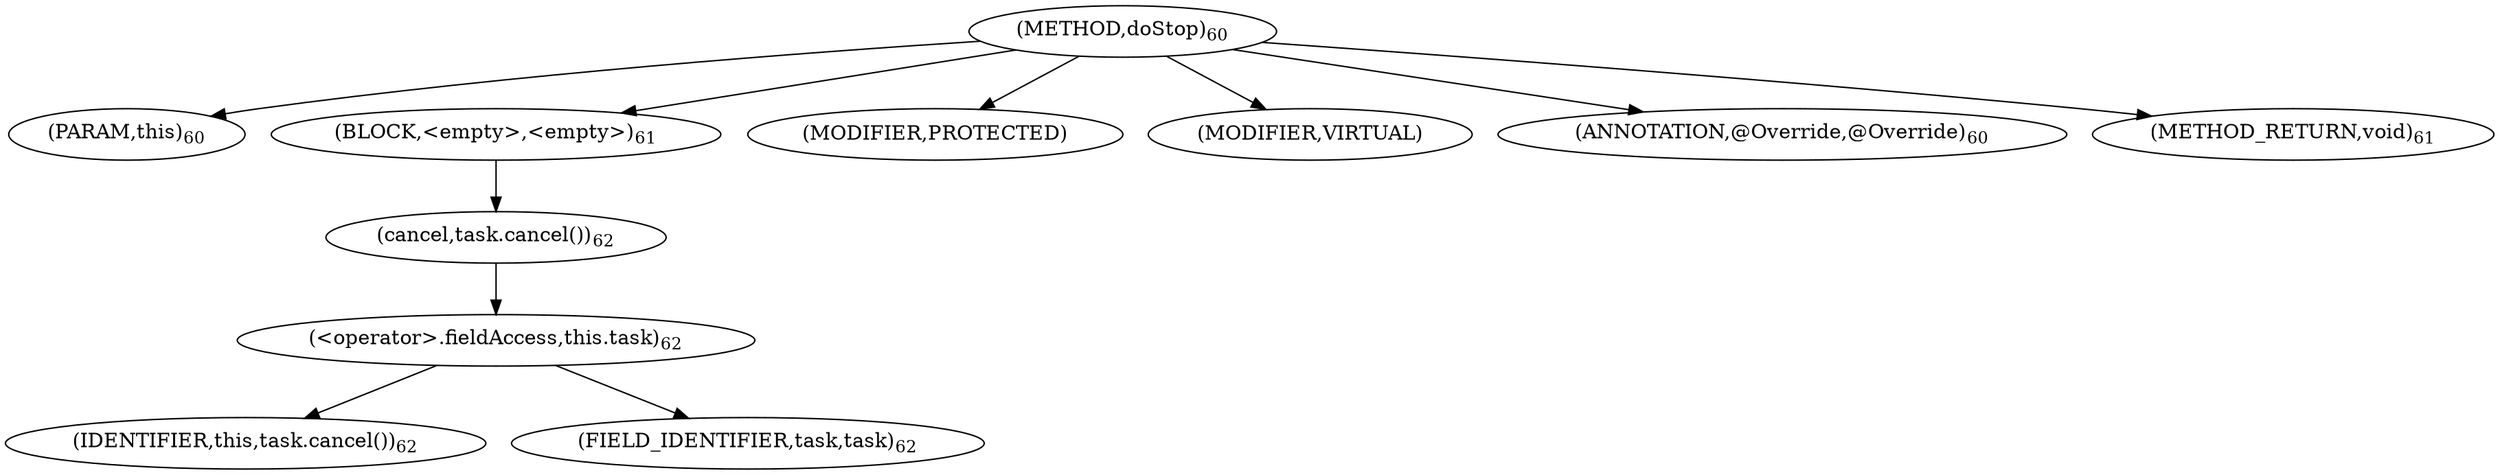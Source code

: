 digraph "doStop" {  
"66" [label = <(METHOD,doStop)<SUB>60</SUB>> ]
"67" [label = <(PARAM,this)<SUB>60</SUB>> ]
"68" [label = <(BLOCK,&lt;empty&gt;,&lt;empty&gt;)<SUB>61</SUB>> ]
"69" [label = <(cancel,task.cancel())<SUB>62</SUB>> ]
"70" [label = <(&lt;operator&gt;.fieldAccess,this.task)<SUB>62</SUB>> ]
"71" [label = <(IDENTIFIER,this,task.cancel())<SUB>62</SUB>> ]
"72" [label = <(FIELD_IDENTIFIER,task,task)<SUB>62</SUB>> ]
"73" [label = <(MODIFIER,PROTECTED)> ]
"74" [label = <(MODIFIER,VIRTUAL)> ]
"75" [label = <(ANNOTATION,@Override,@Override)<SUB>60</SUB>> ]
"76" [label = <(METHOD_RETURN,void)<SUB>61</SUB>> ]
  "66" -> "67" 
  "66" -> "68" 
  "66" -> "73" 
  "66" -> "74" 
  "66" -> "75" 
  "66" -> "76" 
  "68" -> "69" 
  "69" -> "70" 
  "70" -> "71" 
  "70" -> "72" 
}
